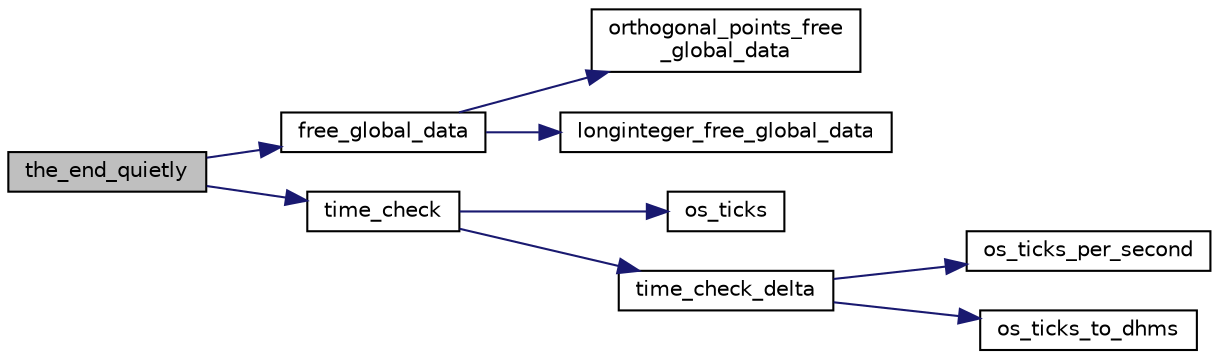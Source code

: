 digraph "the_end_quietly"
{
  edge [fontname="Helvetica",fontsize="10",labelfontname="Helvetica",labelfontsize="10"];
  node [fontname="Helvetica",fontsize="10",shape=record];
  rankdir="LR";
  Node9223 [label="the_end_quietly",height=0.2,width=0.4,color="black", fillcolor="grey75", style="filled", fontcolor="black"];
  Node9223 -> Node9224 [color="midnightblue",fontsize="10",style="solid",fontname="Helvetica"];
  Node9224 [label="free_global_data",height=0.2,width=0.4,color="black", fillcolor="white", style="filled",URL="$d3/dfb/discreta__global_8_c.html#a6bd9eb050090f8cf1e92db88a459cc28"];
  Node9224 -> Node9225 [color="midnightblue",fontsize="10",style="solid",fontname="Helvetica"];
  Node9225 [label="orthogonal_points_free\l_global_data",height=0.2,width=0.4,color="black", fillcolor="white", style="filled",URL="$d4/d67/geometry_8h.html#a9ff48c751a12182f1cc6ee384f80aa0b"];
  Node9224 -> Node9226 [color="midnightblue",fontsize="10",style="solid",fontname="Helvetica"];
  Node9226 [label="longinteger_free_global_data",height=0.2,width=0.4,color="black", fillcolor="white", style="filled",URL="$de/dc5/algebra__and__number__theory_8h.html#a6160ced6b3ffc2765c111f7d4f94ed42"];
  Node9223 -> Node9227 [color="midnightblue",fontsize="10",style="solid",fontname="Helvetica"];
  Node9227 [label="time_check",height=0.2,width=0.4,color="black", fillcolor="white", style="filled",URL="$d9/d60/discreta_8h.html#a04d64356f0c7cb798e55daec998c527e"];
  Node9227 -> Node9228 [color="midnightblue",fontsize="10",style="solid",fontname="Helvetica"];
  Node9228 [label="os_ticks",height=0.2,width=0.4,color="black", fillcolor="white", style="filled",URL="$d5/db4/io__and__os_8h.html#a3da6d2b09e35d569adb7101dffcb5224"];
  Node9227 -> Node9229 [color="midnightblue",fontsize="10",style="solid",fontname="Helvetica"];
  Node9229 [label="time_check_delta",height=0.2,width=0.4,color="black", fillcolor="white", style="filled",URL="$d3/d72/global_8_c.html#a89a8565e34c7dcbb97180cd6af7454a1"];
  Node9229 -> Node9230 [color="midnightblue",fontsize="10",style="solid",fontname="Helvetica"];
  Node9230 [label="os_ticks_per_second",height=0.2,width=0.4,color="black", fillcolor="white", style="filled",URL="$d5/db4/io__and__os_8h.html#a1b35e7a094dfde9db39ae352c9c17042"];
  Node9229 -> Node9231 [color="midnightblue",fontsize="10",style="solid",fontname="Helvetica"];
  Node9231 [label="os_ticks_to_dhms",height=0.2,width=0.4,color="black", fillcolor="white", style="filled",URL="$d5/db4/io__and__os_8h.html#a0d715587fd9b8ab4e2bc822a2be313ba"];
}
